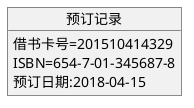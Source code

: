 @startuml
object 预订记录{
    借书卡号=201510414329
    ISBN=654-7-01-345687-8
    预订日期:2018-04-15
}
@enduml